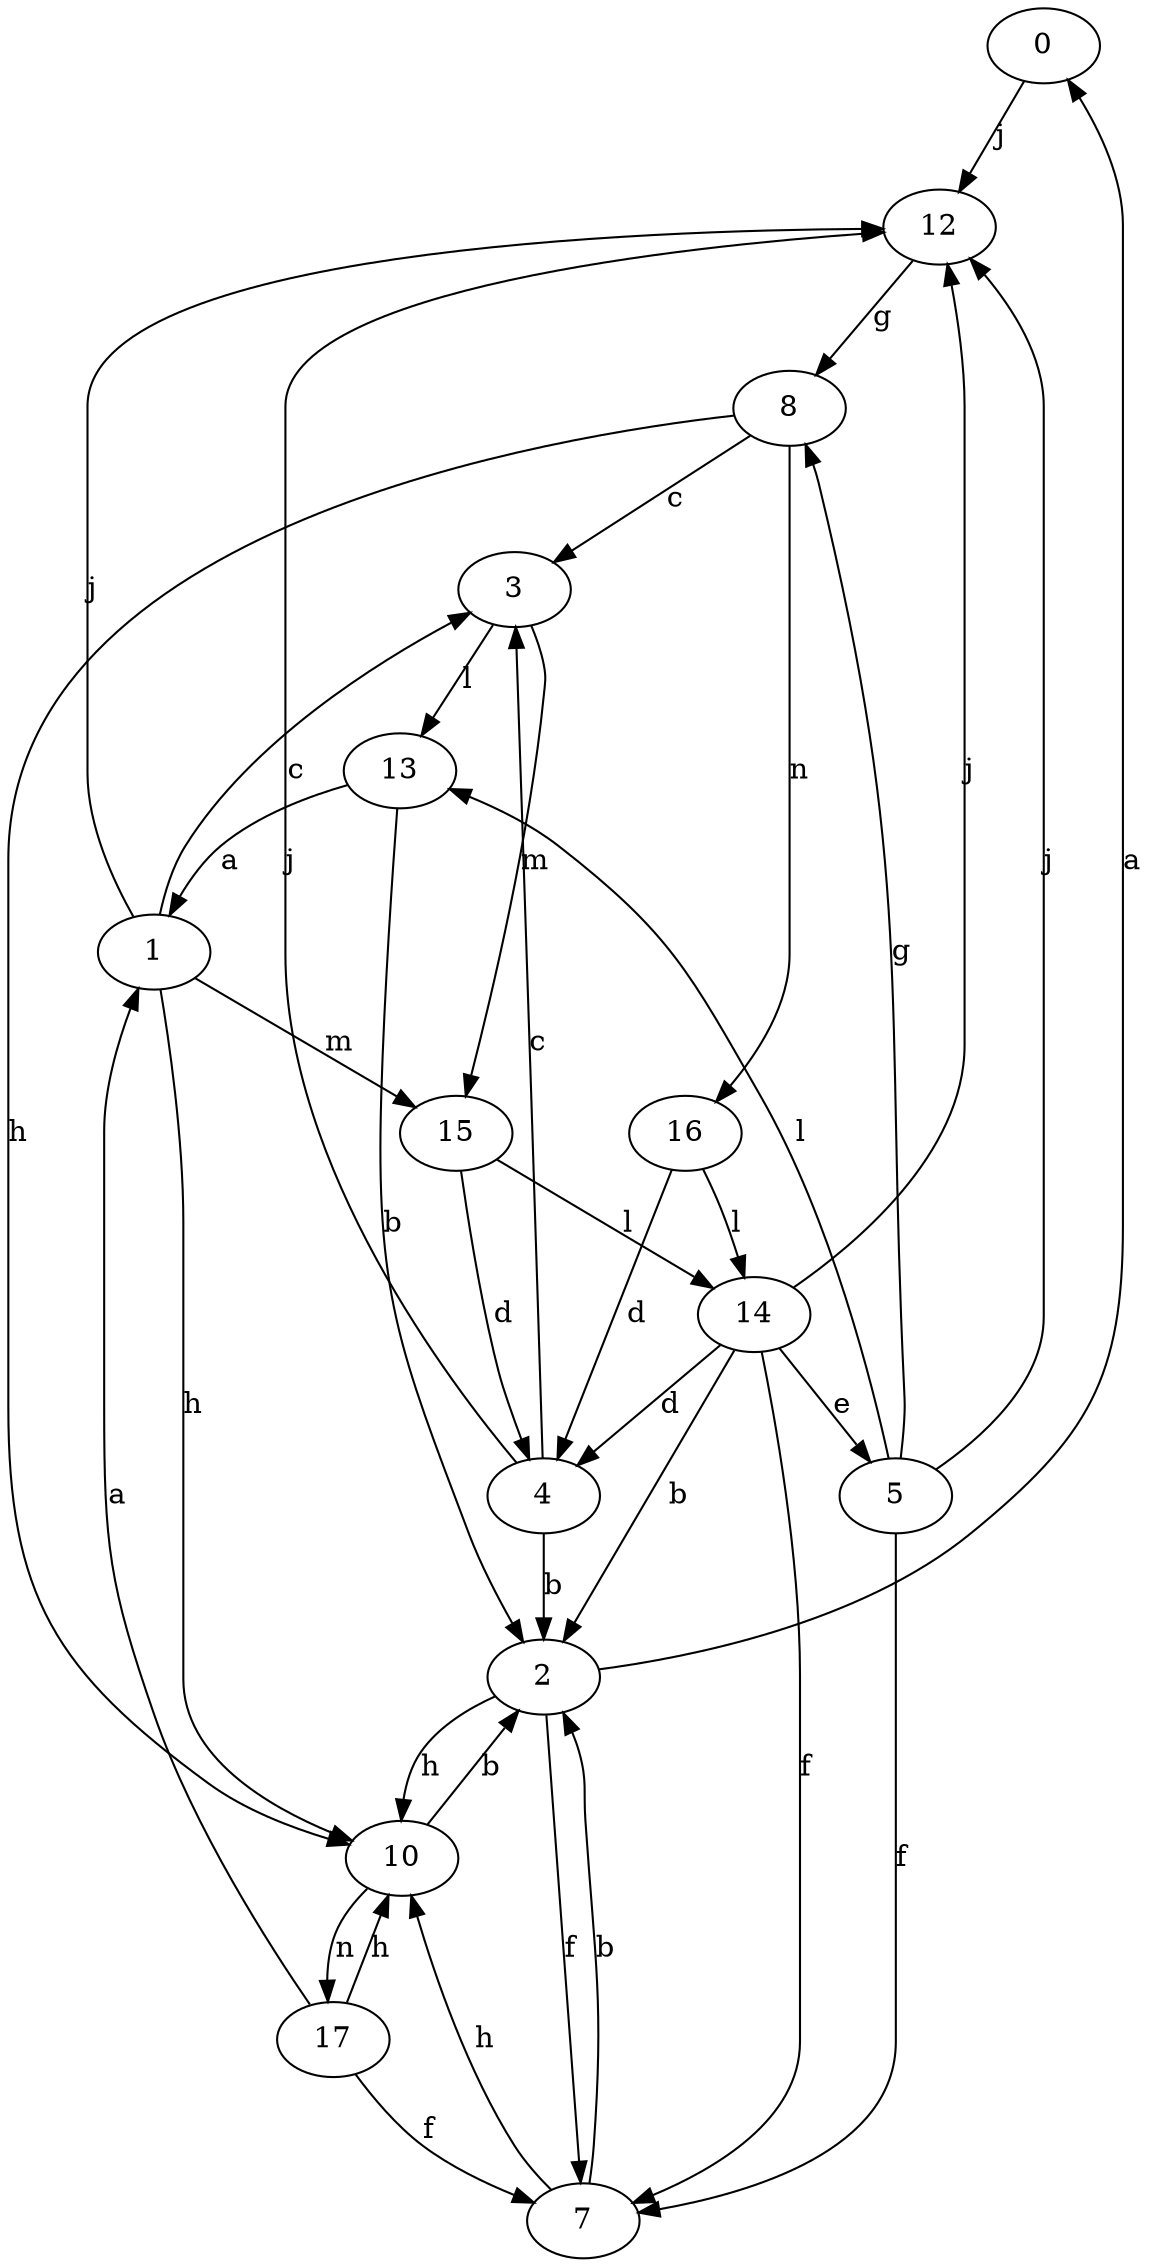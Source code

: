 strict digraph  {
0;
1;
2;
3;
4;
5;
7;
8;
10;
12;
13;
14;
15;
16;
17;
0 -> 12  [label=j];
1 -> 3  [label=c];
1 -> 10  [label=h];
1 -> 12  [label=j];
1 -> 15  [label=m];
2 -> 0  [label=a];
2 -> 7  [label=f];
2 -> 10  [label=h];
3 -> 13  [label=l];
3 -> 15  [label=m];
4 -> 2  [label=b];
4 -> 3  [label=c];
4 -> 12  [label=j];
5 -> 7  [label=f];
5 -> 8  [label=g];
5 -> 12  [label=j];
5 -> 13  [label=l];
7 -> 2  [label=b];
7 -> 10  [label=h];
8 -> 3  [label=c];
8 -> 10  [label=h];
8 -> 16  [label=n];
10 -> 2  [label=b];
10 -> 17  [label=n];
12 -> 8  [label=g];
13 -> 1  [label=a];
13 -> 2  [label=b];
14 -> 2  [label=b];
14 -> 4  [label=d];
14 -> 5  [label=e];
14 -> 7  [label=f];
14 -> 12  [label=j];
15 -> 4  [label=d];
15 -> 14  [label=l];
16 -> 4  [label=d];
16 -> 14  [label=l];
17 -> 1  [label=a];
17 -> 7  [label=f];
17 -> 10  [label=h];
}
